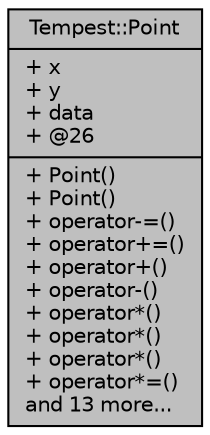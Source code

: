 digraph "Tempest::Point"
{
  edge [fontname="Helvetica",fontsize="10",labelfontname="Helvetica",labelfontsize="10"];
  node [fontname="Helvetica",fontsize="10",shape=record];
  Node1 [label="{Tempest::Point\n|+ x\l+ y\l+ data\l+ @26\l|+ Point()\l+ Point()\l+ operator-=()\l+ operator+=()\l+ operator+()\l+ operator-()\l+ operator*()\l+ operator*()\l+ operator*()\l+ operator*=()\land 13 more...\l}",height=0.2,width=0.4,color="black", fillcolor="grey75", style="filled", fontcolor="black"];
}
